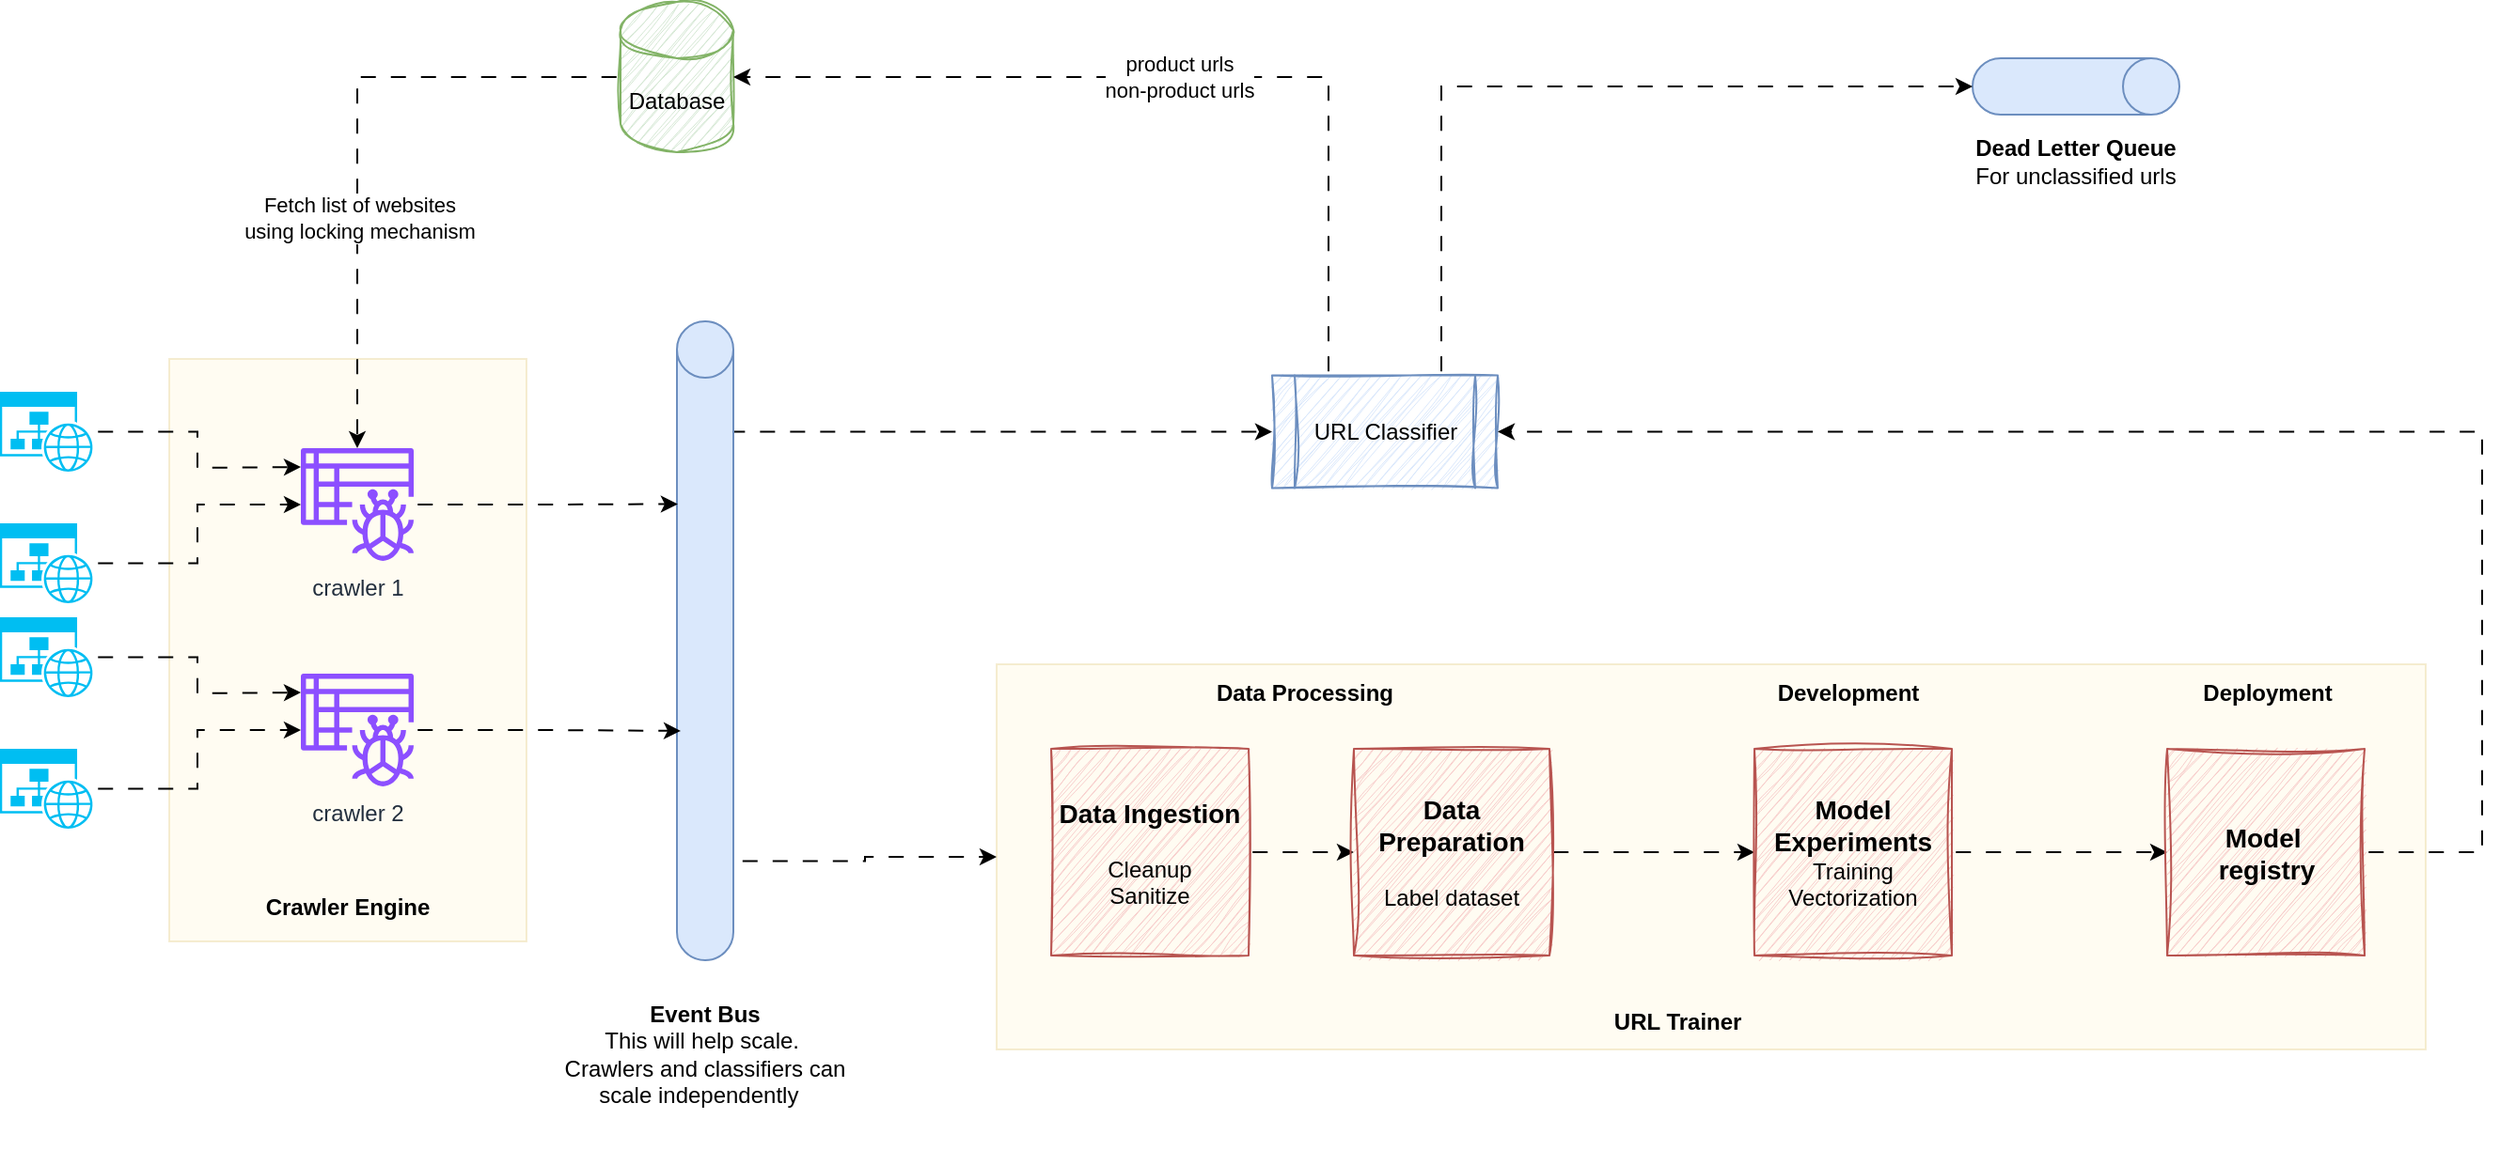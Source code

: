 <mxfile version="26.2.2">
  <diagram name="Page-1" id="IoX4amNwdEZZXgjaiEn2">
    <mxGraphModel dx="1458" dy="909" grid="1" gridSize="10" guides="1" tooltips="1" connect="1" arrows="1" fold="1" page="1" pageScale="1" pageWidth="827" pageHeight="1169" math="0" shadow="0">
      <root>
        <mxCell id="0" />
        <mxCell id="1" parent="0" />
        <mxCell id="FGNDSCWl6p4A-koqF6ui-56" value="" style="rounded=0;whiteSpace=wrap;html=1;fillColor=#fff2cc;strokeColor=#d6b656;opacity=25;" vertex="1" parent="1">
          <mxGeometry x="270" y="240" width="190" height="310" as="geometry" />
        </mxCell>
        <mxCell id="FGNDSCWl6p4A-koqF6ui-45" value="" style="rounded=0;whiteSpace=wrap;html=1;glass=0;fillColor=#fff2cc;strokeColor=#d6b656;opacity=25;" vertex="1" parent="1">
          <mxGeometry x="710" y="402.5" width="760" height="205" as="geometry" />
        </mxCell>
        <mxCell id="FGNDSCWl6p4A-koqF6ui-1" value="crawler 1" style="sketch=0;outlineConnect=0;fontColor=#232F3E;gradientColor=none;fillColor=#8C4FFF;strokeColor=none;dashed=0;verticalLabelPosition=bottom;verticalAlign=top;align=center;html=1;fontSize=12;fontStyle=0;aspect=fixed;pointerEvents=1;shape=mxgraph.aws4.glue_crawlers;" vertex="1" parent="1">
          <mxGeometry x="340" y="287.5" width="60" height="60" as="geometry" />
        </mxCell>
        <mxCell id="FGNDSCWl6p4A-koqF6ui-15" value="" style="edgeStyle=orthogonalEdgeStyle;rounded=0;orthogonalLoop=1;jettySize=auto;html=1;flowAnimation=1;fillColor=#d5e8d4;strokeColor=#000000;" edge="1" parent="1" source="FGNDSCWl6p4A-koqF6ui-4">
          <mxGeometry relative="1" as="geometry">
            <mxPoint x="340" y="297.5" as="targetPoint" />
          </mxGeometry>
        </mxCell>
        <mxCell id="FGNDSCWl6p4A-koqF6ui-4" value="" style="verticalLabelPosition=bottom;html=1;verticalAlign=top;align=center;strokeColor=none;fillColor=#00BEF2;shape=mxgraph.azure.website_generic;pointerEvents=1;" vertex="1" parent="1">
          <mxGeometry x="180" y="257.5" width="50" height="42.5" as="geometry" />
        </mxCell>
        <mxCell id="FGNDSCWl6p4A-koqF6ui-14" value="" style="edgeStyle=orthogonalEdgeStyle;rounded=0;orthogonalLoop=1;jettySize=auto;html=1;flowAnimation=1;" edge="1" parent="1" source="FGNDSCWl6p4A-koqF6ui-5" target="FGNDSCWl6p4A-koqF6ui-1">
          <mxGeometry relative="1" as="geometry" />
        </mxCell>
        <mxCell id="FGNDSCWl6p4A-koqF6ui-5" value="" style="verticalLabelPosition=bottom;html=1;verticalAlign=top;align=center;strokeColor=none;fillColor=#00BEF2;shape=mxgraph.azure.website_generic;pointerEvents=1;" vertex="1" parent="1">
          <mxGeometry x="180" y="327.5" width="50" height="42.5" as="geometry" />
        </mxCell>
        <mxCell id="FGNDSCWl6p4A-koqF6ui-17" value="crawler 2" style="sketch=0;outlineConnect=0;fontColor=#232F3E;gradientColor=none;fillColor=#8C4FFF;strokeColor=none;dashed=0;verticalLabelPosition=bottom;verticalAlign=top;align=center;html=1;fontSize=12;fontStyle=0;aspect=fixed;pointerEvents=1;shape=mxgraph.aws4.glue_crawlers;" vertex="1" parent="1">
          <mxGeometry x="340" y="407.5" width="60" height="60" as="geometry" />
        </mxCell>
        <mxCell id="FGNDSCWl6p4A-koqF6ui-18" value="" style="edgeStyle=orthogonalEdgeStyle;rounded=0;orthogonalLoop=1;jettySize=auto;html=1;flowAnimation=1;fillColor=#d5e8d4;strokeColor=#000000;" edge="1" parent="1" source="FGNDSCWl6p4A-koqF6ui-19">
          <mxGeometry relative="1" as="geometry">
            <mxPoint x="340" y="417.5" as="targetPoint" />
          </mxGeometry>
        </mxCell>
        <mxCell id="FGNDSCWl6p4A-koqF6ui-19" value="" style="verticalLabelPosition=bottom;html=1;verticalAlign=top;align=center;strokeColor=none;fillColor=#00BEF2;shape=mxgraph.azure.website_generic;pointerEvents=1;" vertex="1" parent="1">
          <mxGeometry x="180" y="377.5" width="50" height="42.5" as="geometry" />
        </mxCell>
        <mxCell id="FGNDSCWl6p4A-koqF6ui-20" value="" style="edgeStyle=orthogonalEdgeStyle;rounded=0;orthogonalLoop=1;jettySize=auto;html=1;flowAnimation=1;" edge="1" parent="1" source="FGNDSCWl6p4A-koqF6ui-21" target="FGNDSCWl6p4A-koqF6ui-17">
          <mxGeometry relative="1" as="geometry" />
        </mxCell>
        <mxCell id="FGNDSCWl6p4A-koqF6ui-21" value="" style="verticalLabelPosition=bottom;html=1;verticalAlign=top;align=center;strokeColor=none;fillColor=#00BEF2;shape=mxgraph.azure.website_generic;pointerEvents=1;" vertex="1" parent="1">
          <mxGeometry x="180" y="447.5" width="50" height="42.5" as="geometry" />
        </mxCell>
        <mxCell id="FGNDSCWl6p4A-koqF6ui-34" style="edgeStyle=orthogonalEdgeStyle;rounded=0;orthogonalLoop=1;jettySize=auto;html=1;entryX=0;entryY=0.5;entryDx=0;entryDy=0;flowAnimation=1;exitX=0.938;exitY=0.179;exitDx=0;exitDy=0;exitPerimeter=0;" edge="1" parent="1" source="FGNDSCWl6p4A-koqF6ui-27" target="FGNDSCWl6p4A-koqF6ui-33">
          <mxGeometry relative="1" as="geometry">
            <Array as="points">
              <mxPoint x="568" y="279" />
            </Array>
          </mxGeometry>
        </mxCell>
        <mxCell id="FGNDSCWl6p4A-koqF6ui-51" style="edgeStyle=orthogonalEdgeStyle;rounded=0;orthogonalLoop=1;jettySize=auto;html=1;exitX=1.092;exitY=0.845;exitDx=0;exitDy=0;exitPerimeter=0;entryX=0;entryY=0.5;entryDx=0;entryDy=0;flowAnimation=1;" edge="1" parent="1" source="FGNDSCWl6p4A-koqF6ui-27" target="FGNDSCWl6p4A-koqF6ui-45">
          <mxGeometry relative="1" as="geometry" />
        </mxCell>
        <mxCell id="FGNDSCWl6p4A-koqF6ui-27" value="" style="shape=cylinder3;whiteSpace=wrap;html=1;boundedLbl=1;backgroundOutline=1;size=15;fillColor=#dae8fc;strokeColor=#6c8ebf;" vertex="1" parent="1">
          <mxGeometry x="540" y="220" width="30" height="340" as="geometry" />
        </mxCell>
        <mxCell id="FGNDSCWl6p4A-koqF6ui-28" style="edgeStyle=orthogonalEdgeStyle;rounded=0;orthogonalLoop=1;jettySize=auto;html=1;entryX=0.015;entryY=0.286;entryDx=0;entryDy=0;entryPerimeter=0;flowAnimation=1;" edge="1" parent="1" source="FGNDSCWl6p4A-koqF6ui-1" target="FGNDSCWl6p4A-koqF6ui-27">
          <mxGeometry relative="1" as="geometry">
            <mxPoint x="540" y="333.5" as="targetPoint" />
          </mxGeometry>
        </mxCell>
        <mxCell id="FGNDSCWl6p4A-koqF6ui-29" style="edgeStyle=orthogonalEdgeStyle;rounded=0;orthogonalLoop=1;jettySize=auto;html=1;entryX=0.067;entryY=0.641;entryDx=0;entryDy=0;entryPerimeter=0;flowAnimation=1;" edge="1" parent="1" source="FGNDSCWl6p4A-koqF6ui-17" target="FGNDSCWl6p4A-koqF6ui-27">
          <mxGeometry relative="1" as="geometry" />
        </mxCell>
        <mxCell id="FGNDSCWl6p4A-koqF6ui-33" value="URL Classifier" style="shape=process;whiteSpace=wrap;html=1;backgroundOutline=1;fillColor=#dae8fc;strokeColor=#6c8ebf;sketch=1;curveFitting=1;jiggle=2;" vertex="1" parent="1">
          <mxGeometry x="856.5" y="248.75" width="120" height="60" as="geometry" />
        </mxCell>
        <mxCell id="FGNDSCWl6p4A-koqF6ui-54" style="edgeStyle=orthogonalEdgeStyle;rounded=0;orthogonalLoop=1;jettySize=auto;html=1;exitX=0;exitY=0.5;exitDx=0;exitDy=0;exitPerimeter=0;flowAnimation=1;" edge="1" parent="1" source="FGNDSCWl6p4A-koqF6ui-35" target="FGNDSCWl6p4A-koqF6ui-1">
          <mxGeometry relative="1" as="geometry" />
        </mxCell>
        <mxCell id="FGNDSCWl6p4A-koqF6ui-55" value="Fetch list of websites&lt;div&gt;using locking mechanism&lt;/div&gt;" style="edgeLabel;html=1;align=center;verticalAlign=middle;resizable=0;points=[];" vertex="1" connectable="0" parent="FGNDSCWl6p4A-koqF6ui-54">
          <mxGeometry x="0.27" y="1" relative="1" as="geometry">
            <mxPoint as="offset" />
          </mxGeometry>
        </mxCell>
        <mxCell id="FGNDSCWl6p4A-koqF6ui-35" value="Database" style="shape=cylinder3;whiteSpace=wrap;html=1;boundedLbl=1;backgroundOutline=1;size=15;fillColor=#d5e8d4;strokeColor=#82b366;sketch=1;curveFitting=1;jiggle=2;" vertex="1" parent="1">
          <mxGeometry x="510" y="50" width="60" height="80" as="geometry" />
        </mxCell>
        <mxCell id="FGNDSCWl6p4A-koqF6ui-36" value="product urls&lt;div&gt;non-product urls&lt;/div&gt;" style="edgeStyle=orthogonalEdgeStyle;rounded=0;orthogonalLoop=1;jettySize=auto;html=1;exitX=0.25;exitY=0;exitDx=0;exitDy=0;entryX=1;entryY=0.5;entryDx=0;entryDy=0;entryPerimeter=0;flowAnimation=1;" edge="1" parent="1" source="FGNDSCWl6p4A-koqF6ui-33" target="FGNDSCWl6p4A-koqF6ui-35">
          <mxGeometry x="0.001" relative="1" as="geometry">
            <mxPoint as="offset" />
          </mxGeometry>
        </mxCell>
        <mxCell id="FGNDSCWl6p4A-koqF6ui-40" value="" style="edgeStyle=orthogonalEdgeStyle;rounded=0;orthogonalLoop=1;jettySize=auto;html=1;flowAnimation=1;" edge="1" parent="1" source="FGNDSCWl6p4A-koqF6ui-37" target="FGNDSCWl6p4A-koqF6ui-39">
          <mxGeometry relative="1" as="geometry" />
        </mxCell>
        <mxCell id="FGNDSCWl6p4A-koqF6ui-37" value="&lt;b&gt;&lt;font style=&quot;font-size: 14px;&quot;&gt;Data Ingestion&lt;/font&gt;&lt;/b&gt;&lt;div&gt;&lt;br&gt;&lt;/div&gt;&lt;div&gt;Cleanup&lt;/div&gt;&lt;div&gt;Sanitize&lt;/div&gt;" style="rounded=0;whiteSpace=wrap;html=1;fillColor=#f8cecc;strokeColor=#b85450;sketch=1;curveFitting=1;jiggle=2;" vertex="1" parent="1">
          <mxGeometry x="739" y="447.5" width="105" height="110" as="geometry" />
        </mxCell>
        <mxCell id="FGNDSCWl6p4A-koqF6ui-42" value="" style="edgeStyle=orthogonalEdgeStyle;rounded=0;orthogonalLoop=1;jettySize=auto;html=1;flowAnimation=1;" edge="1" parent="1" source="FGNDSCWl6p4A-koqF6ui-39" target="FGNDSCWl6p4A-koqF6ui-41">
          <mxGeometry relative="1" as="geometry" />
        </mxCell>
        <mxCell id="FGNDSCWl6p4A-koqF6ui-39" value="&lt;b&gt;&lt;font style=&quot;font-size: 14px;&quot;&gt;Data Preparation&lt;/font&gt;&lt;/b&gt;&lt;div&gt;&lt;br&gt;&lt;/div&gt;&lt;div&gt;Label dataset&lt;/div&gt;" style="rounded=0;whiteSpace=wrap;html=1;sketch=1;curveFitting=1;jiggle=2;fillColor=#f8cecc;strokeColor=#b85450;" vertex="1" parent="1">
          <mxGeometry x="900" y="447.5" width="104" height="110" as="geometry" />
        </mxCell>
        <mxCell id="FGNDSCWl6p4A-koqF6ui-44" value="" style="edgeStyle=orthogonalEdgeStyle;rounded=0;orthogonalLoop=1;jettySize=auto;html=1;flowAnimation=1;" edge="1" parent="1" source="FGNDSCWl6p4A-koqF6ui-41" target="FGNDSCWl6p4A-koqF6ui-43">
          <mxGeometry relative="1" as="geometry" />
        </mxCell>
        <mxCell id="FGNDSCWl6p4A-koqF6ui-41" value="&lt;div&gt;&lt;b&gt;&lt;font style=&quot;font-size: 14px;&quot;&gt;Model&lt;/font&gt;&lt;/b&gt;&lt;/div&gt;&lt;b&gt;&lt;font style=&quot;font-size: 14px;&quot;&gt;Experiments&lt;/font&gt;&lt;/b&gt;&lt;div&gt;Training&lt;/div&gt;&lt;div&gt;Vectorization&lt;/div&gt;" style="rounded=0;whiteSpace=wrap;html=1;fillColor=#f8cecc;strokeColor=#b85450;sketch=1;curveFitting=1;jiggle=2;" vertex="1" parent="1">
          <mxGeometry x="1113" y="447.5" width="105" height="110" as="geometry" />
        </mxCell>
        <mxCell id="FGNDSCWl6p4A-koqF6ui-43" value="&lt;div&gt;&lt;b&gt;&lt;font style=&quot;font-size: 14px;&quot;&gt;Model&amp;nbsp;&lt;/font&gt;&lt;/b&gt;&lt;/div&gt;&lt;div&gt;&lt;b&gt;&lt;font style=&quot;font-size: 14px;&quot;&gt;registry&lt;/font&gt;&lt;/b&gt;&lt;/div&gt;" style="rounded=0;whiteSpace=wrap;html=1;sketch=1;curveFitting=1;jiggle=2;fillColor=#f8cecc;strokeColor=#b85450;" vertex="1" parent="1">
          <mxGeometry x="1332.5" y="447.5" width="105" height="110" as="geometry" />
        </mxCell>
        <mxCell id="FGNDSCWl6p4A-koqF6ui-46" value="Data Processing" style="text;html=1;align=center;verticalAlign=middle;whiteSpace=wrap;rounded=0;fontStyle=1" vertex="1" parent="1">
          <mxGeometry x="809" y="402.5" width="130" height="30" as="geometry" />
        </mxCell>
        <mxCell id="FGNDSCWl6p4A-koqF6ui-49" value="Development" style="text;html=1;align=center;verticalAlign=middle;whiteSpace=wrap;rounded=0;fontStyle=1" vertex="1" parent="1">
          <mxGeometry x="1098" y="402.5" width="130" height="30" as="geometry" />
        </mxCell>
        <mxCell id="FGNDSCWl6p4A-koqF6ui-52" style="edgeStyle=orthogonalEdgeStyle;rounded=0;orthogonalLoop=1;jettySize=auto;html=1;flowAnimation=1;entryX=1;entryY=0.5;entryDx=0;entryDy=0;exitX=1;exitY=0.5;exitDx=0;exitDy=0;" edge="1" parent="1" source="FGNDSCWl6p4A-koqF6ui-43" target="FGNDSCWl6p4A-koqF6ui-33">
          <mxGeometry relative="1" as="geometry">
            <mxPoint x="1352.5" y="890.0" as="sourcePoint" />
            <mxPoint x="840" y="320" as="targetPoint" />
            <Array as="points">
              <mxPoint x="1500" y="503" />
              <mxPoint x="1500" y="279" />
            </Array>
          </mxGeometry>
        </mxCell>
        <mxCell id="FGNDSCWl6p4A-koqF6ui-50" value="Deployment" style="text;html=1;align=center;verticalAlign=middle;whiteSpace=wrap;rounded=0;fontStyle=1" vertex="1" parent="1">
          <mxGeometry x="1321" y="402.5" width="130" height="30" as="geometry" />
        </mxCell>
        <mxCell id="FGNDSCWl6p4A-koqF6ui-53" value="&lt;b&gt;Event Bus&lt;/b&gt;&lt;div&gt;This will help scale.&amp;nbsp;&lt;/div&gt;&lt;div&gt;&lt;span style=&quot;background-color: transparent; color: light-dark(rgb(0, 0, 0), rgb(255, 255, 255));&quot;&gt;Crawlers and&amp;nbsp;&lt;/span&gt;&lt;span style=&quot;background-color: transparent; color: light-dark(rgb(0, 0, 0), rgb(255, 255, 255));&quot;&gt;classifiers&lt;/span&gt;&lt;span style=&quot;background-color: transparent; color: light-dark(rgb(0, 0, 0), rgb(255, 255, 255));&quot;&gt;&amp;nbsp;can scale independently&amp;nbsp;&amp;nbsp;&lt;/span&gt;&lt;/div&gt;" style="text;html=1;align=center;verticalAlign=middle;whiteSpace=wrap;rounded=0;" vertex="1" parent="1">
          <mxGeometry x="475" y="560" width="160" height="100" as="geometry" />
        </mxCell>
        <mxCell id="FGNDSCWl6p4A-koqF6ui-57" value="&lt;b&gt;Crawler Engine&lt;/b&gt;" style="text;html=1;align=center;verticalAlign=middle;whiteSpace=wrap;rounded=0;" vertex="1" parent="1">
          <mxGeometry x="270" y="516.5" width="190" height="30" as="geometry" />
        </mxCell>
        <mxCell id="FGNDSCWl6p4A-koqF6ui-58" value="" style="shape=cylinder3;whiteSpace=wrap;html=1;boundedLbl=1;backgroundOutline=1;size=15;fillColor=#dae8fc;strokeColor=#6c8ebf;rotation=90;" vertex="1" parent="1">
          <mxGeometry x="1269" y="40" width="30" height="110" as="geometry" />
        </mxCell>
        <mxCell id="FGNDSCWl6p4A-koqF6ui-59" style="edgeStyle=orthogonalEdgeStyle;rounded=0;orthogonalLoop=1;jettySize=auto;html=1;exitX=0.75;exitY=0;exitDx=0;exitDy=0;entryX=0.5;entryY=1;entryDx=0;entryDy=0;entryPerimeter=0;flowAnimation=1;" edge="1" parent="1" source="FGNDSCWl6p4A-koqF6ui-33" target="FGNDSCWl6p4A-koqF6ui-58">
          <mxGeometry relative="1" as="geometry" />
        </mxCell>
        <mxCell id="FGNDSCWl6p4A-koqF6ui-60" value="&lt;b&gt;Dead Letter Queue&lt;/b&gt;&lt;div&gt;For unclassified urls&lt;/div&gt;" style="text;html=1;align=center;verticalAlign=middle;whiteSpace=wrap;rounded=0;" vertex="1" parent="1">
          <mxGeometry x="1218" y="110" width="132" height="50" as="geometry" />
        </mxCell>
        <mxCell id="FGNDSCWl6p4A-koqF6ui-61" value="&lt;b&gt;URL Trainer&amp;nbsp;&lt;/b&gt;" style="text;html=1;align=center;verticalAlign=middle;whiteSpace=wrap;rounded=0;" vertex="1" parent="1">
          <mxGeometry x="1004" y="577.5" width="140" height="30" as="geometry" />
        </mxCell>
      </root>
    </mxGraphModel>
  </diagram>
</mxfile>
